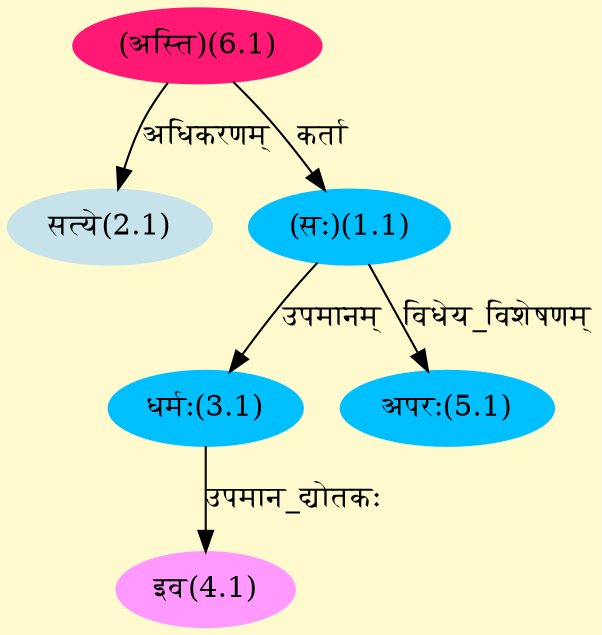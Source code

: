 digraph G{
rankdir=BT;
 compound=true;
 bgcolor="lemonchiffon1";
Node1_1 [style=filled, color="#00BFFF" label = "(सः)(1.1)"]
Node6_1 [style=filled, color="#FF1975" label = "(अस्ति)(6.1)"]
Node2_1 [style=filled, color="#C6E2EB" label = "सत्ये(2.1)"]
Node3_1 [style=filled, color="#00BFFF" label = "धर्मः(3.1)"]
Node4_1 [style=filled, color="#FF99FF" label = "इव(4.1)"]
Node5_1 [style=filled, color="#00BFFF" label = "अपरः(5.1)"]
/* Start of Relations section */

Node1_1 -> Node6_1 [  label="कर्ता"  dir="back" ]
Node2_1 -> Node6_1 [  label="अधिकरणम्"  dir="back" ]
Node3_1 -> Node1_1 [  label="उपमानम्"  dir="back" ]
Node4_1 -> Node3_1 [  label="उपमान_द्योतकः"  dir="back" ]
Node5_1 -> Node1_1 [  label="विधेय_विशेषणम्"  dir="back" ]
}
